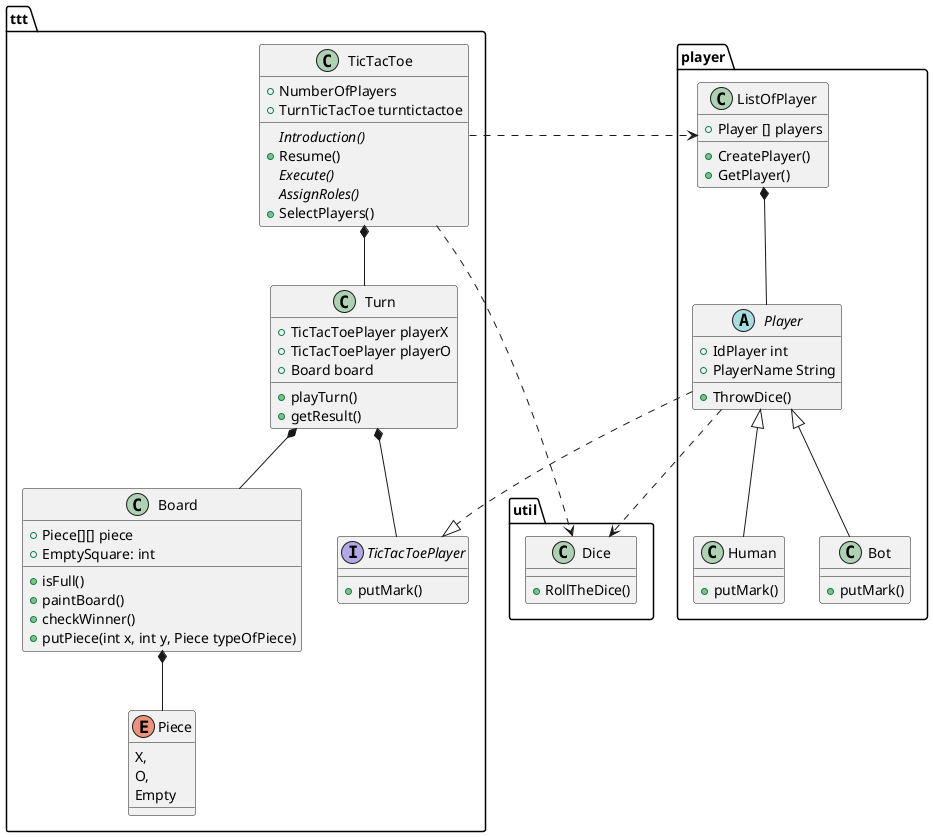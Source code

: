 @startuml Tictactoe

package player {
    abstract class Player {
        +IdPlayer int
        +PlayerName String
        +ThrowDice()
    }
    Class ListOfPlayer {
        +Player [] players
        +CreatePlayer()
        +GetPlayer()
    }
    Class Human {
        +putMark()
    }
    Class Bot {
        +putMark()
    }
}

package util {
    class Dice {
        +RollTheDice()
    }
}

package ttt {
    class TicTacToe {
        +NumberOfPlayers
        +TurnTicTacToe turntictactoe
        {abstract}Introduction()
        +Resume()
        {abstract}Execute()
        {abstract}AssignRoles()
        +SelectPlayers()
    }
    interface TicTacToePlayer {
        +putMark()
    }
    class Turn {
        +TicTacToePlayer playerX
        +TicTacToePlayer playerO
        +Board board
        +playTurn()
        +getResult()
    }
    class Board {
        +Piece[][] piece
        +EmptySquare: int
        +isFull()
        +paintBoard()
        +checkWinner()
        +putPiece(int x, int y, Piece typeOfPiece)
    }
    Enum Piece {
        X,
        O,
        Empty
    }
}

TicTacToe *-- Turn
Turn *-- TicTacToePlayer
Board *-- Piece
TicTacToe ..> ListOfPlayer
ListOfPlayer *-- Player
Turn *-- Board
Player ..|> TicTacToePlayer
Player <|-- Human
Player <|-- Bot
TicTacToe ..> Dice
Player ..> Dice

@enduml